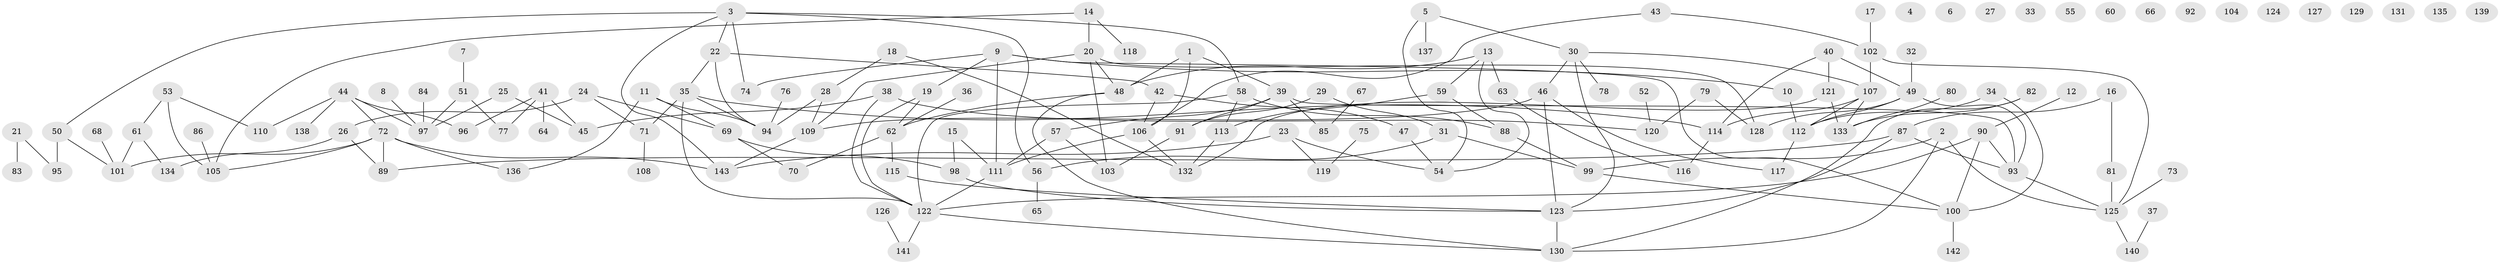 // coarse degree distribution, {8: 0.028169014084507043, 9: 0.014084507042253521, 21: 0.014084507042253521, 0: 0.2112676056338028, 11: 0.028169014084507043, 2: 0.15492957746478872, 1: 0.19718309859154928, 6: 0.056338028169014086, 3: 0.1267605633802817, 5: 0.04225352112676056, 4: 0.11267605633802817, 10: 0.014084507042253521}
// Generated by graph-tools (version 1.1) at 2025/16/03/04/25 18:16:29]
// undirected, 143 vertices, 187 edges
graph export_dot {
graph [start="1"]
  node [color=gray90,style=filled];
  1;
  2;
  3;
  4;
  5;
  6;
  7;
  8;
  9;
  10;
  11;
  12;
  13;
  14;
  15;
  16;
  17;
  18;
  19;
  20;
  21;
  22;
  23;
  24;
  25;
  26;
  27;
  28;
  29;
  30;
  31;
  32;
  33;
  34;
  35;
  36;
  37;
  38;
  39;
  40;
  41;
  42;
  43;
  44;
  45;
  46;
  47;
  48;
  49;
  50;
  51;
  52;
  53;
  54;
  55;
  56;
  57;
  58;
  59;
  60;
  61;
  62;
  63;
  64;
  65;
  66;
  67;
  68;
  69;
  70;
  71;
  72;
  73;
  74;
  75;
  76;
  77;
  78;
  79;
  80;
  81;
  82;
  83;
  84;
  85;
  86;
  87;
  88;
  89;
  90;
  91;
  92;
  93;
  94;
  95;
  96;
  97;
  98;
  99;
  100;
  101;
  102;
  103;
  104;
  105;
  106;
  107;
  108;
  109;
  110;
  111;
  112;
  113;
  114;
  115;
  116;
  117;
  118;
  119;
  120;
  121;
  122;
  123;
  124;
  125;
  126;
  127;
  128;
  129;
  130;
  131;
  132;
  133;
  134;
  135;
  136;
  137;
  138;
  139;
  140;
  141;
  142;
  143;
  1 -- 39;
  1 -- 48;
  1 -- 106;
  2 -- 99;
  2 -- 125;
  2 -- 130;
  3 -- 22;
  3 -- 50;
  3 -- 56;
  3 -- 58;
  3 -- 74;
  3 -- 143;
  5 -- 30;
  5 -- 54;
  5 -- 137;
  7 -- 51;
  8 -- 97;
  9 -- 10;
  9 -- 19;
  9 -- 74;
  9 -- 100;
  9 -- 111;
  10 -- 112;
  11 -- 69;
  11 -- 94;
  11 -- 136;
  12 -- 90;
  13 -- 48;
  13 -- 54;
  13 -- 59;
  13 -- 63;
  14 -- 20;
  14 -- 105;
  14 -- 118;
  15 -- 98;
  15 -- 111;
  16 -- 81;
  16 -- 87;
  17 -- 102;
  18 -- 28;
  18 -- 132;
  19 -- 62;
  19 -- 122;
  20 -- 48;
  20 -- 103;
  20 -- 109;
  20 -- 128;
  21 -- 83;
  21 -- 95;
  22 -- 35;
  22 -- 42;
  22 -- 94;
  23 -- 54;
  23 -- 119;
  23 -- 143;
  24 -- 26;
  24 -- 69;
  24 -- 71;
  25 -- 45;
  25 -- 97;
  26 -- 89;
  26 -- 134;
  28 -- 94;
  28 -- 109;
  29 -- 31;
  29 -- 91;
  30 -- 46;
  30 -- 78;
  30 -- 107;
  30 -- 123;
  31 -- 56;
  31 -- 99;
  32 -- 49;
  34 -- 100;
  34 -- 112;
  35 -- 71;
  35 -- 94;
  35 -- 114;
  35 -- 122;
  36 -- 62;
  37 -- 140;
  38 -- 45;
  38 -- 120;
  38 -- 122;
  39 -- 57;
  39 -- 85;
  39 -- 91;
  39 -- 93;
  40 -- 49;
  40 -- 114;
  40 -- 121;
  41 -- 45;
  41 -- 64;
  41 -- 77;
  41 -- 96;
  42 -- 47;
  42 -- 106;
  43 -- 102;
  43 -- 106;
  44 -- 72;
  44 -- 96;
  44 -- 97;
  44 -- 110;
  44 -- 138;
  46 -- 109;
  46 -- 117;
  46 -- 123;
  47 -- 54;
  48 -- 62;
  48 -- 130;
  49 -- 93;
  49 -- 112;
  49 -- 128;
  50 -- 95;
  50 -- 101;
  51 -- 77;
  51 -- 97;
  52 -- 120;
  53 -- 61;
  53 -- 105;
  53 -- 110;
  56 -- 65;
  57 -- 103;
  57 -- 111;
  58 -- 88;
  58 -- 113;
  58 -- 122;
  59 -- 88;
  59 -- 113;
  61 -- 101;
  61 -- 134;
  62 -- 70;
  62 -- 115;
  63 -- 116;
  67 -- 85;
  68 -- 101;
  69 -- 70;
  69 -- 98;
  71 -- 108;
  72 -- 89;
  72 -- 101;
  72 -- 105;
  72 -- 136;
  72 -- 143;
  73 -- 125;
  75 -- 119;
  76 -- 94;
  79 -- 120;
  79 -- 128;
  80 -- 133;
  81 -- 125;
  82 -- 130;
  82 -- 133;
  84 -- 97;
  86 -- 105;
  87 -- 89;
  87 -- 93;
  87 -- 123;
  88 -- 99;
  90 -- 93;
  90 -- 100;
  90 -- 122;
  91 -- 103;
  93 -- 125;
  98 -- 123;
  99 -- 100;
  100 -- 142;
  102 -- 107;
  102 -- 125;
  106 -- 111;
  106 -- 132;
  107 -- 112;
  107 -- 114;
  107 -- 133;
  109 -- 143;
  111 -- 122;
  112 -- 117;
  113 -- 132;
  114 -- 116;
  115 -- 123;
  121 -- 132;
  121 -- 133;
  122 -- 130;
  122 -- 141;
  123 -- 130;
  125 -- 140;
  126 -- 141;
}
